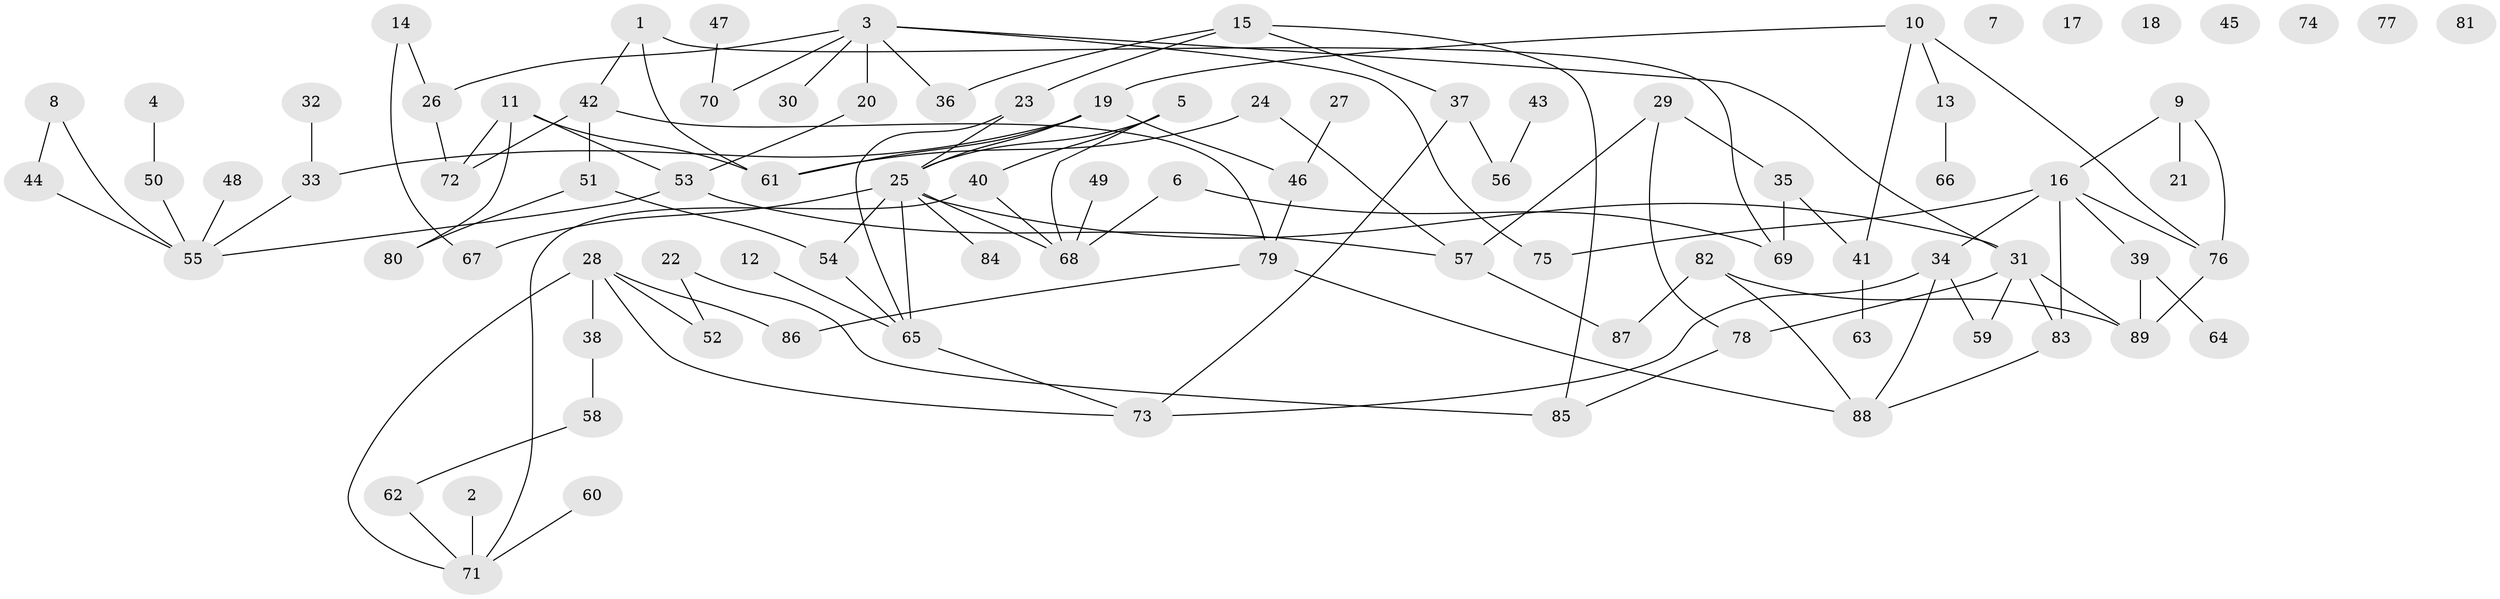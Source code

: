 // Generated by graph-tools (version 1.1) at 2025/00/03/09/25 03:00:40]
// undirected, 89 vertices, 117 edges
graph export_dot {
graph [start="1"]
  node [color=gray90,style=filled];
  1;
  2;
  3;
  4;
  5;
  6;
  7;
  8;
  9;
  10;
  11;
  12;
  13;
  14;
  15;
  16;
  17;
  18;
  19;
  20;
  21;
  22;
  23;
  24;
  25;
  26;
  27;
  28;
  29;
  30;
  31;
  32;
  33;
  34;
  35;
  36;
  37;
  38;
  39;
  40;
  41;
  42;
  43;
  44;
  45;
  46;
  47;
  48;
  49;
  50;
  51;
  52;
  53;
  54;
  55;
  56;
  57;
  58;
  59;
  60;
  61;
  62;
  63;
  64;
  65;
  66;
  67;
  68;
  69;
  70;
  71;
  72;
  73;
  74;
  75;
  76;
  77;
  78;
  79;
  80;
  81;
  82;
  83;
  84;
  85;
  86;
  87;
  88;
  89;
  1 -- 42;
  1 -- 61;
  1 -- 69;
  2 -- 71;
  3 -- 20;
  3 -- 26;
  3 -- 30;
  3 -- 31;
  3 -- 36;
  3 -- 70;
  3 -- 75;
  4 -- 50;
  5 -- 25;
  5 -- 40;
  5 -- 68;
  6 -- 68;
  6 -- 69;
  8 -- 44;
  8 -- 55;
  9 -- 16;
  9 -- 21;
  9 -- 76;
  10 -- 13;
  10 -- 19;
  10 -- 41;
  10 -- 76;
  11 -- 53;
  11 -- 61;
  11 -- 72;
  11 -- 80;
  12 -- 65;
  13 -- 66;
  14 -- 26;
  14 -- 67;
  15 -- 23;
  15 -- 36;
  15 -- 37;
  15 -- 85;
  16 -- 34;
  16 -- 39;
  16 -- 75;
  16 -- 76;
  16 -- 83;
  19 -- 25;
  19 -- 33;
  19 -- 46;
  19 -- 61;
  20 -- 53;
  22 -- 52;
  22 -- 85;
  23 -- 25;
  23 -- 65;
  24 -- 57;
  24 -- 61;
  25 -- 31;
  25 -- 54;
  25 -- 65;
  25 -- 67;
  25 -- 68;
  25 -- 84;
  26 -- 72;
  27 -- 46;
  28 -- 38;
  28 -- 52;
  28 -- 71;
  28 -- 73;
  28 -- 86;
  29 -- 35;
  29 -- 57;
  29 -- 78;
  31 -- 59;
  31 -- 78;
  31 -- 83;
  31 -- 89;
  32 -- 33;
  33 -- 55;
  34 -- 59;
  34 -- 73;
  34 -- 88;
  35 -- 41;
  35 -- 69;
  37 -- 56;
  37 -- 73;
  38 -- 58;
  39 -- 64;
  39 -- 89;
  40 -- 68;
  40 -- 71;
  41 -- 63;
  42 -- 51;
  42 -- 72;
  42 -- 79;
  43 -- 56;
  44 -- 55;
  46 -- 79;
  47 -- 70;
  48 -- 55;
  49 -- 68;
  50 -- 55;
  51 -- 54;
  51 -- 80;
  53 -- 55;
  53 -- 57;
  54 -- 65;
  57 -- 87;
  58 -- 62;
  60 -- 71;
  62 -- 71;
  65 -- 73;
  76 -- 89;
  78 -- 85;
  79 -- 86;
  79 -- 88;
  82 -- 87;
  82 -- 88;
  82 -- 89;
  83 -- 88;
}
